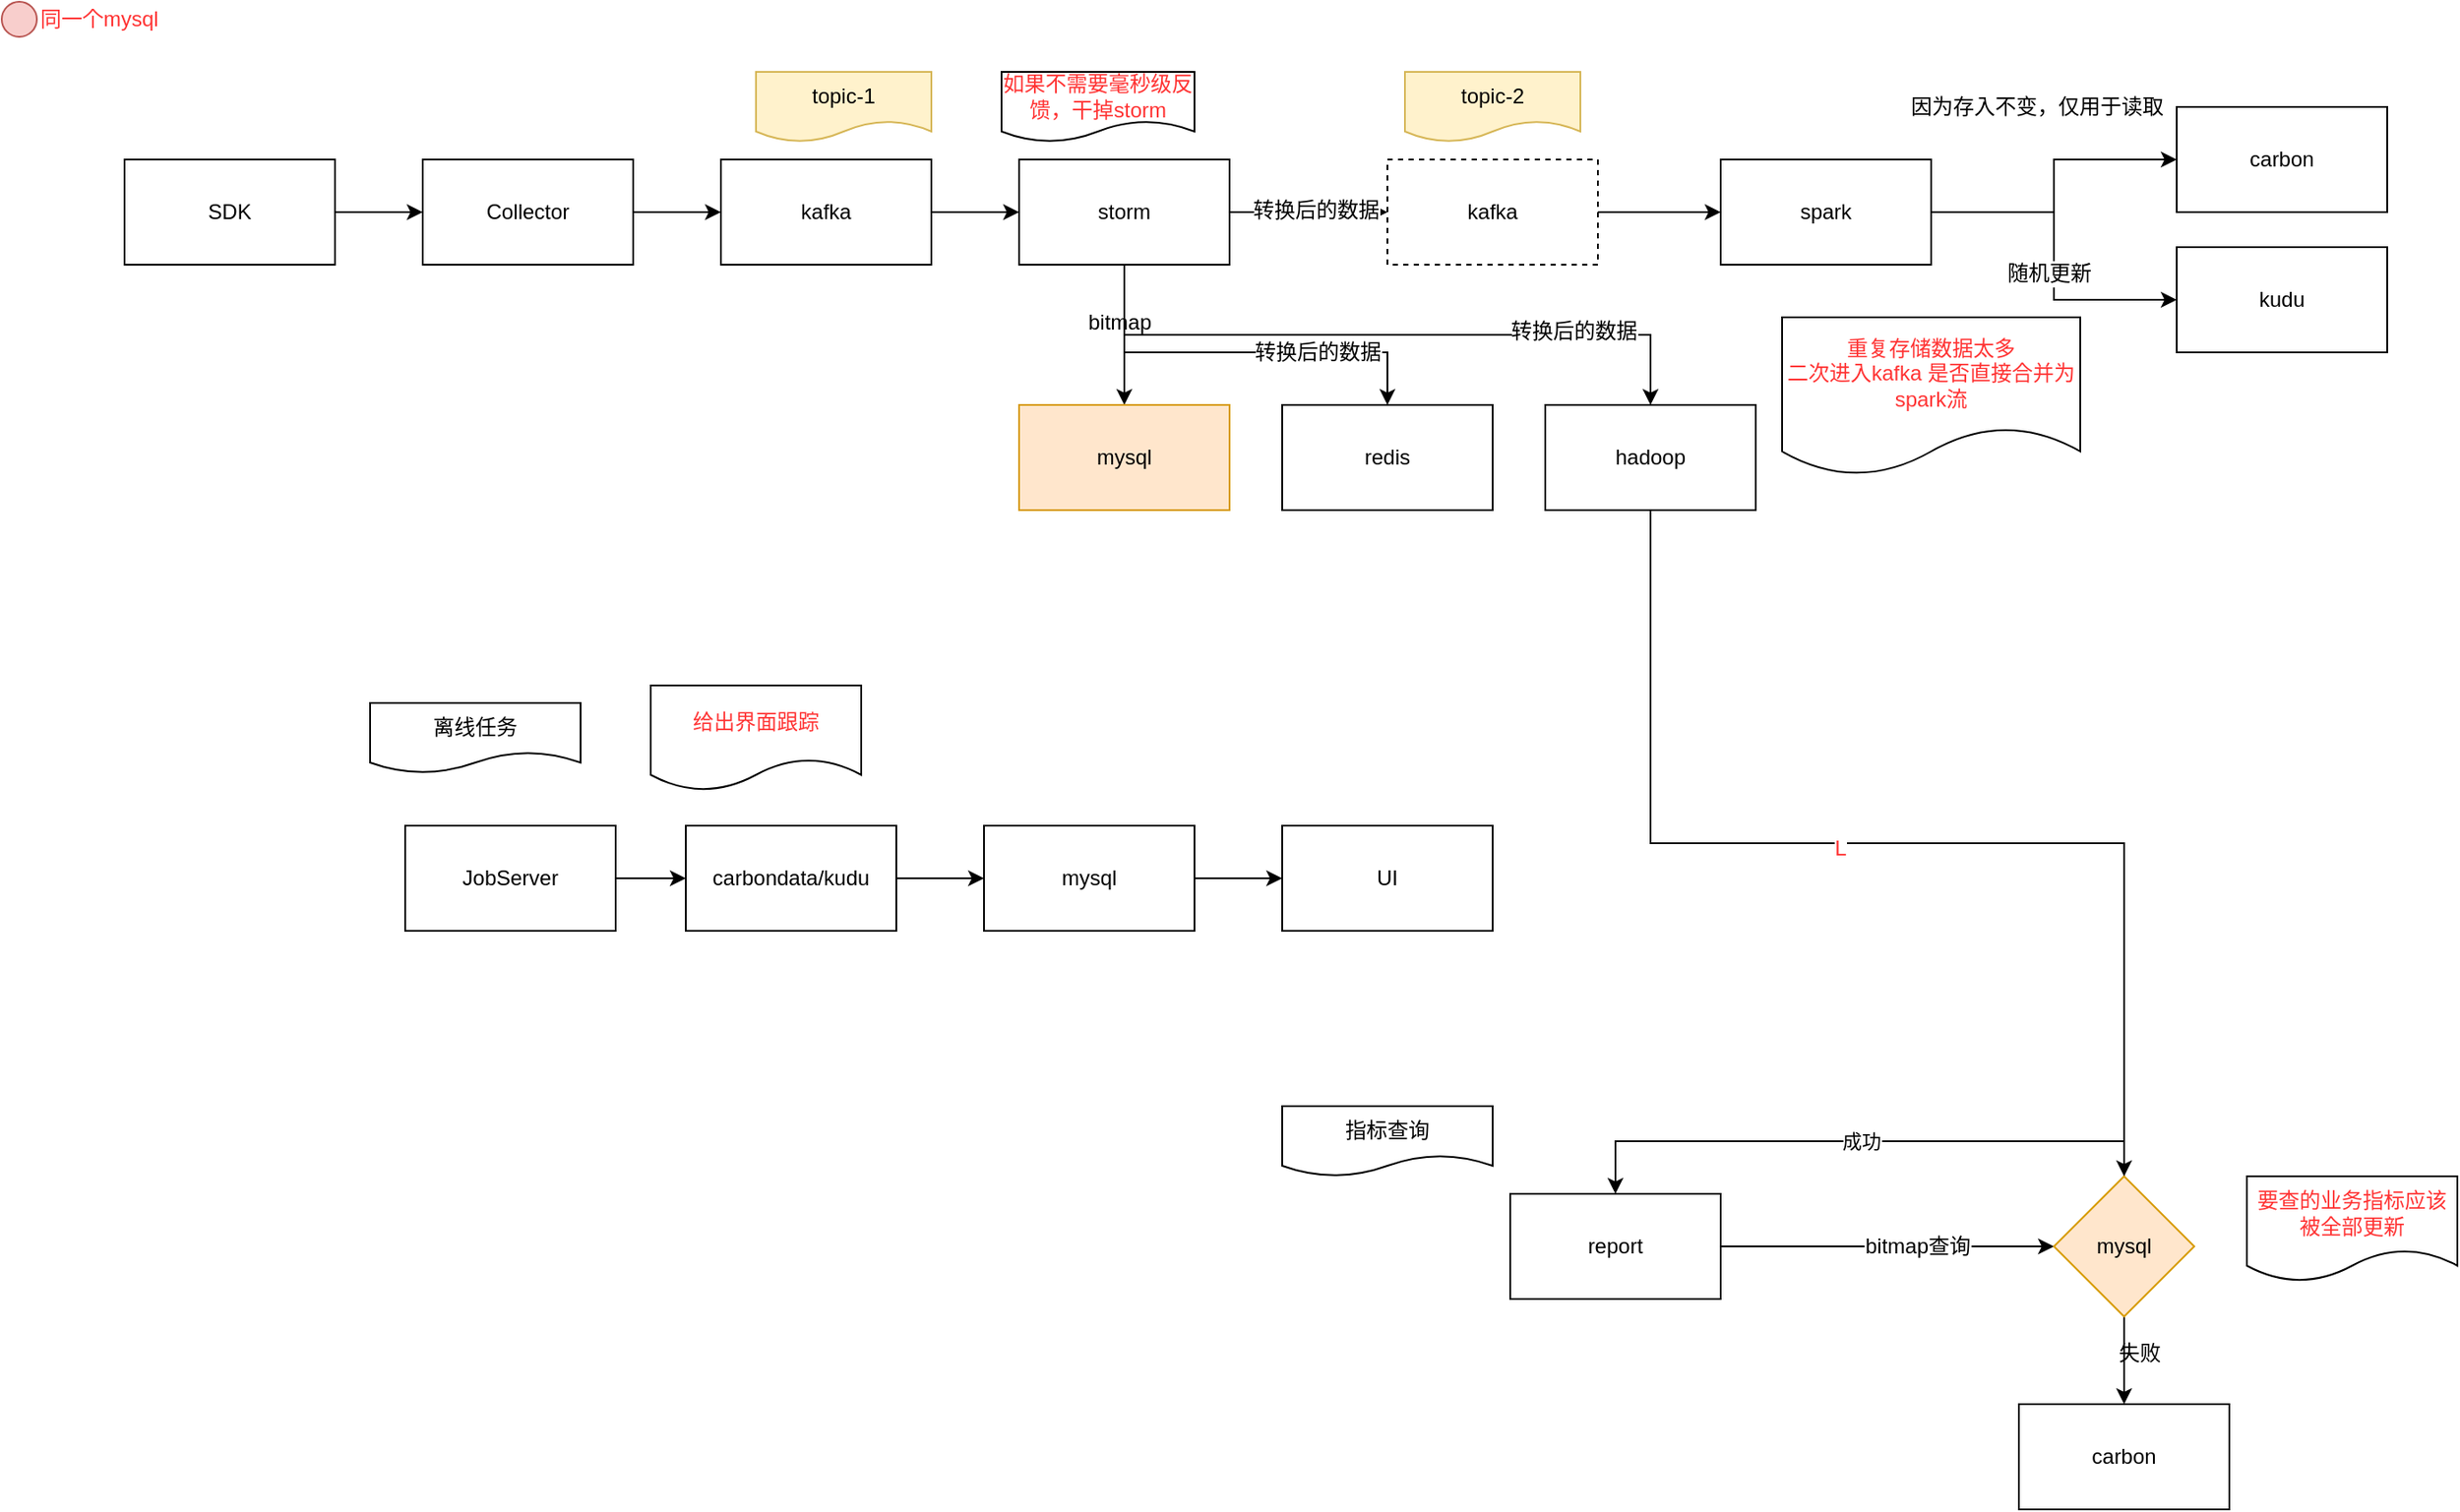 <mxfile version="10.5.9" type="github"><diagram id="JJzPoOaJo9glF6RB43W-" name="Page-1"><mxGraphModel dx="1985" dy="652" grid="1" gridSize="10" guides="1" tooltips="1" connect="1" arrows="1" fold="1" page="1" pageScale="1" pageWidth="827" pageHeight="1169" math="0" shadow="0"><root><mxCell id="0"/><mxCell id="1" parent="0"/><mxCell id="-ZVchvUeTNmQOg57YFdY-2" value="" style="edgeStyle=orthogonalEdgeStyle;rounded=0;orthogonalLoop=1;jettySize=auto;html=1;" edge="1" parent="1" source="M0A0r94msIlCVgCCuZFl-1" target="-ZVchvUeTNmQOg57YFdY-1"><mxGeometry relative="1" as="geometry"/></mxCell><mxCell id="M0A0r94msIlCVgCCuZFl-1" value="&lt;span lang=&quot;EN-US&quot;&gt;Collector&lt;/span&gt;" style="rounded=0;whiteSpace=wrap;html=1;" parent="1" vertex="1"><mxGeometry x="60" y="100" width="120" height="60" as="geometry"/></mxCell><mxCell id="-ZVchvUeTNmQOg57YFdY-4" value="" style="edgeStyle=orthogonalEdgeStyle;rounded=0;orthogonalLoop=1;jettySize=auto;html=1;" edge="1" parent="1" source="-ZVchvUeTNmQOg57YFdY-1" target="-ZVchvUeTNmQOg57YFdY-3"><mxGeometry relative="1" as="geometry"/></mxCell><mxCell id="-ZVchvUeTNmQOg57YFdY-1" value="kafka" style="rounded=0;whiteSpace=wrap;html=1;" vertex="1" parent="1"><mxGeometry x="230" y="100" width="120" height="60" as="geometry"/></mxCell><mxCell id="-ZVchvUeTNmQOg57YFdY-6" value="" style="edgeStyle=orthogonalEdgeStyle;rounded=0;orthogonalLoop=1;jettySize=auto;html=1;" edge="1" parent="1" source="-ZVchvUeTNmQOg57YFdY-3" target="-ZVchvUeTNmQOg57YFdY-5"><mxGeometry relative="1" as="geometry"/></mxCell><mxCell id="-ZVchvUeTNmQOg57YFdY-19" value="转换后的数据" style="text;html=1;resizable=0;points=[];align=center;verticalAlign=middle;labelBackgroundColor=#ffffff;" vertex="1" connectable="0" parent="-ZVchvUeTNmQOg57YFdY-6"><mxGeometry x="0.075" y="1" relative="1" as="geometry"><mxPoint as="offset"/></mxGeometry></mxCell><mxCell id="-ZVchvUeTNmQOg57YFdY-10" value="" style="edgeStyle=orthogonalEdgeStyle;rounded=0;orthogonalLoop=1;jettySize=auto;html=1;" edge="1" parent="1" source="-ZVchvUeTNmQOg57YFdY-3" target="-ZVchvUeTNmQOg57YFdY-9"><mxGeometry relative="1" as="geometry"/></mxCell><mxCell id="-ZVchvUeTNmQOg57YFdY-11" value="bitmap" style="text;html=1;resizable=0;points=[];align=center;verticalAlign=middle;labelBackgroundColor=#ffffff;" vertex="1" connectable="0" parent="-ZVchvUeTNmQOg57YFdY-10"><mxGeometry x="-0.175" y="-3" relative="1" as="geometry"><mxPoint as="offset"/></mxGeometry></mxCell><mxCell id="-ZVchvUeTNmQOg57YFdY-13" style="edgeStyle=orthogonalEdgeStyle;rounded=0;orthogonalLoop=1;jettySize=auto;html=1;exitX=0.5;exitY=1;exitDx=0;exitDy=0;" edge="1" parent="1" source="-ZVchvUeTNmQOg57YFdY-3" target="-ZVchvUeTNmQOg57YFdY-12"><mxGeometry relative="1" as="geometry"><Array as="points"><mxPoint x="460" y="210"/><mxPoint x="610" y="210"/></Array></mxGeometry></mxCell><mxCell id="-ZVchvUeTNmQOg57YFdY-16" style="edgeStyle=orthogonalEdgeStyle;rounded=0;orthogonalLoop=1;jettySize=auto;html=1;exitX=0.5;exitY=1;exitDx=0;exitDy=0;entryX=0.5;entryY=0;entryDx=0;entryDy=0;" edge="1" parent="1" source="-ZVchvUeTNmQOg57YFdY-3" target="-ZVchvUeTNmQOg57YFdY-15"><mxGeometry relative="1" as="geometry"/></mxCell><mxCell id="-ZVchvUeTNmQOg57YFdY-17" value="转换后的数据" style="text;html=1;resizable=0;points=[];align=center;verticalAlign=middle;labelBackgroundColor=#ffffff;" vertex="1" connectable="0" parent="-ZVchvUeTNmQOg57YFdY-16"><mxGeometry x="0.558" y="2" relative="1" as="geometry"><mxPoint as="offset"/></mxGeometry></mxCell><mxCell id="-ZVchvUeTNmQOg57YFdY-18" value="转换后的数据" style="text;html=1;resizable=0;points=[];align=center;verticalAlign=middle;labelBackgroundColor=#ffffff;" vertex="1" connectable="0" parent="-ZVchvUeTNmQOg57YFdY-16"><mxGeometry x="-0.237" y="4" relative="1" as="geometry"><mxPoint x="5" y="14" as="offset"/></mxGeometry></mxCell><mxCell id="-ZVchvUeTNmQOg57YFdY-3" value="storm" style="rounded=0;whiteSpace=wrap;html=1;" vertex="1" parent="1"><mxGeometry x="400" y="100" width="120" height="60" as="geometry"/></mxCell><mxCell id="-ZVchvUeTNmQOg57YFdY-9" value="mysql" style="rounded=0;whiteSpace=wrap;html=1;fillColor=#ffe6cc;strokeColor=#d79b00;" vertex="1" parent="1"><mxGeometry x="400" y="240" width="120" height="60" as="geometry"/></mxCell><mxCell id="-ZVchvUeTNmQOg57YFdY-8" value="" style="edgeStyle=orthogonalEdgeStyle;rounded=0;orthogonalLoop=1;jettySize=auto;html=1;" edge="1" parent="1" source="-ZVchvUeTNmQOg57YFdY-5" target="-ZVchvUeTNmQOg57YFdY-7"><mxGeometry relative="1" as="geometry"/></mxCell><mxCell id="-ZVchvUeTNmQOg57YFdY-5" value="kafka" style="rounded=0;whiteSpace=wrap;html=1;dashed=1;" vertex="1" parent="1"><mxGeometry x="610" y="100" width="120" height="60" as="geometry"/></mxCell><mxCell id="-ZVchvUeTNmQOg57YFdY-21" value="" style="edgeStyle=orthogonalEdgeStyle;rounded=0;orthogonalLoop=1;jettySize=auto;html=1;" edge="1" parent="1" source="-ZVchvUeTNmQOg57YFdY-7" target="-ZVchvUeTNmQOg57YFdY-20"><mxGeometry relative="1" as="geometry"/></mxCell><mxCell id="-ZVchvUeTNmQOg57YFdY-24" value="因为存入不变，仅用于读取" style="text;html=1;resizable=0;points=[];align=center;verticalAlign=middle;labelBackgroundColor=#ffffff;" vertex="1" connectable="0" parent="-ZVchvUeTNmQOg57YFdY-21"><mxGeometry x="0.377" relative="1" as="geometry"><mxPoint x="-27" y="-30" as="offset"/></mxGeometry></mxCell><mxCell id="-ZVchvUeTNmQOg57YFdY-23" style="edgeStyle=orthogonalEdgeStyle;rounded=0;orthogonalLoop=1;jettySize=auto;html=1;exitX=1;exitY=0.5;exitDx=0;exitDy=0;entryX=0;entryY=0.5;entryDx=0;entryDy=0;" edge="1" parent="1" source="-ZVchvUeTNmQOg57YFdY-7" target="-ZVchvUeTNmQOg57YFdY-22"><mxGeometry relative="1" as="geometry"/></mxCell><mxCell id="-ZVchvUeTNmQOg57YFdY-25" value="随机更新" style="text;html=1;resizable=0;points=[];align=center;verticalAlign=middle;labelBackgroundColor=#ffffff;" vertex="1" connectable="0" parent="-ZVchvUeTNmQOg57YFdY-23"><mxGeometry x="0.105" y="-3" relative="1" as="geometry"><mxPoint as="offset"/></mxGeometry></mxCell><mxCell id="-ZVchvUeTNmQOg57YFdY-7" value="spark" style="rounded=0;whiteSpace=wrap;html=1;" vertex="1" parent="1"><mxGeometry x="800" y="100" width="120" height="60" as="geometry"/></mxCell><mxCell id="-ZVchvUeTNmQOg57YFdY-20" value="carbon" style="rounded=0;whiteSpace=wrap;html=1;" vertex="1" parent="1"><mxGeometry x="1060" y="70" width="120" height="60" as="geometry"/></mxCell><mxCell id="-ZVchvUeTNmQOg57YFdY-12" value="redis&lt;br&gt;" style="rounded=0;whiteSpace=wrap;html=1;" vertex="1" parent="1"><mxGeometry x="550" y="240" width="120" height="60" as="geometry"/></mxCell><mxCell id="-ZVchvUeTNmQOg57YFdY-14" value="topic-1" style="shape=document;whiteSpace=wrap;html=1;boundedLbl=1;fillColor=#fff2cc;strokeColor=#d6b656;" vertex="1" parent="1"><mxGeometry x="250" y="50" width="100" height="40" as="geometry"/></mxCell><mxCell id="-ZVchvUeTNmQOg57YFdY-60" style="edgeStyle=orthogonalEdgeStyle;rounded=0;orthogonalLoop=1;jettySize=auto;html=1;entryX=0.5;entryY=0;entryDx=0;entryDy=0;fontColor=#FF3333;exitX=0.5;exitY=1;exitDx=0;exitDy=0;" edge="1" parent="1" source="-ZVchvUeTNmQOg57YFdY-15" target="-ZVchvUeTNmQOg57YFdY-45"><mxGeometry relative="1" as="geometry"/></mxCell><mxCell id="-ZVchvUeTNmQOg57YFdY-61" value="L" style="text;html=1;resizable=0;points=[];align=center;verticalAlign=middle;labelBackgroundColor=#ffffff;fontColor=#FF3333;" vertex="1" connectable="0" parent="-ZVchvUeTNmQOg57YFdY-60"><mxGeometry x="-0.085" y="-3" relative="1" as="geometry"><mxPoint as="offset"/></mxGeometry></mxCell><mxCell id="-ZVchvUeTNmQOg57YFdY-15" value="hadoop&lt;br&gt;" style="rounded=0;whiteSpace=wrap;html=1;" vertex="1" parent="1"><mxGeometry x="700" y="240" width="120" height="60" as="geometry"/></mxCell><mxCell id="-ZVchvUeTNmQOg57YFdY-22" value="kudu" style="rounded=0;whiteSpace=wrap;html=1;" vertex="1" parent="1"><mxGeometry x="1060" y="150" width="120" height="60" as="geometry"/></mxCell><mxCell id="-ZVchvUeTNmQOg57YFdY-28" value="" style="edgeStyle=orthogonalEdgeStyle;rounded=0;orthogonalLoop=1;jettySize=auto;html=1;entryX=0;entryY=0.5;entryDx=0;entryDy=0;" edge="1" parent="1" source="-ZVchvUeTNmQOg57YFdY-26" target="M0A0r94msIlCVgCCuZFl-1"><mxGeometry relative="1" as="geometry"><mxPoint x="10" y="130" as="targetPoint"/></mxGeometry></mxCell><mxCell id="-ZVchvUeTNmQOg57YFdY-26" value="SDK" style="rounded=0;whiteSpace=wrap;html=1;" vertex="1" parent="1"><mxGeometry x="-110" y="100" width="120" height="60" as="geometry"/></mxCell><mxCell id="-ZVchvUeTNmQOg57YFdY-29" value="topic-2" style="shape=document;whiteSpace=wrap;html=1;boundedLbl=1;fillColor=#fff2cc;strokeColor=#d6b656;" vertex="1" parent="1"><mxGeometry x="620" y="50" width="100" height="40" as="geometry"/></mxCell><mxCell id="-ZVchvUeTNmQOg57YFdY-32" value="" style="edgeStyle=orthogonalEdgeStyle;rounded=0;orthogonalLoop=1;jettySize=auto;html=1;entryX=0;entryY=0.5;entryDx=0;entryDy=0;" edge="1" parent="1" source="-ZVchvUeTNmQOg57YFdY-30" target="-ZVchvUeTNmQOg57YFdY-35"><mxGeometry relative="1" as="geometry"/></mxCell><mxCell id="-ZVchvUeTNmQOg57YFdY-30" value="JobServer" style="rounded=0;whiteSpace=wrap;html=1;" vertex="1" parent="1"><mxGeometry x="50" y="480" width="120" height="60" as="geometry"/></mxCell><mxCell id="-ZVchvUeTNmQOg57YFdY-34" value="" style="edgeStyle=orthogonalEdgeStyle;rounded=0;orthogonalLoop=1;jettySize=auto;html=1;" edge="1" parent="1" source="-ZVchvUeTNmQOg57YFdY-31" target="-ZVchvUeTNmQOg57YFdY-33"><mxGeometry relative="1" as="geometry"/></mxCell><mxCell id="-ZVchvUeTNmQOg57YFdY-31" value="mysql" style="rounded=0;whiteSpace=wrap;html=1;" vertex="1" parent="1"><mxGeometry x="380" y="480" width="120" height="60" as="geometry"/></mxCell><mxCell id="-ZVchvUeTNmQOg57YFdY-33" value="UI" style="rounded=0;whiteSpace=wrap;html=1;" vertex="1" parent="1"><mxGeometry x="550" y="480" width="120" height="60" as="geometry"/></mxCell><mxCell id="-ZVchvUeTNmQOg57YFdY-37" value="" style="edgeStyle=orthogonalEdgeStyle;rounded=0;orthogonalLoop=1;jettySize=auto;html=1;" edge="1" parent="1" source="-ZVchvUeTNmQOg57YFdY-35" target="-ZVchvUeTNmQOg57YFdY-31"><mxGeometry relative="1" as="geometry"/></mxCell><mxCell id="-ZVchvUeTNmQOg57YFdY-35" value="carbondata/kudu" style="rounded=0;whiteSpace=wrap;html=1;" vertex="1" parent="1"><mxGeometry x="210" y="480" width="120" height="60" as="geometry"/></mxCell><mxCell id="-ZVchvUeTNmQOg57YFdY-38" value="离线任务" style="shape=document;whiteSpace=wrap;html=1;boundedLbl=1;" vertex="1" parent="1"><mxGeometry x="30" y="410" width="120" height="40" as="geometry"/></mxCell><mxCell id="-ZVchvUeTNmQOg57YFdY-39" value="指标查询" style="shape=document;whiteSpace=wrap;html=1;boundedLbl=1;" vertex="1" parent="1"><mxGeometry x="550" y="640" width="120" height="40" as="geometry"/></mxCell><mxCell id="-ZVchvUeTNmQOg57YFdY-42" value="" style="edgeStyle=orthogonalEdgeStyle;rounded=0;orthogonalLoop=1;jettySize=auto;html=1;" edge="1" parent="1" source="-ZVchvUeTNmQOg57YFdY-40"><mxGeometry relative="1" as="geometry"><mxPoint x="990" y="720" as="targetPoint"/></mxGeometry></mxCell><mxCell id="-ZVchvUeTNmQOg57YFdY-51" value="bitmap查询" style="text;html=1;resizable=0;points=[];align=center;verticalAlign=middle;labelBackgroundColor=#ffffff;" vertex="1" connectable="0" parent="-ZVchvUeTNmQOg57YFdY-42"><mxGeometry x="0.179" y="1" relative="1" as="geometry"><mxPoint as="offset"/></mxGeometry></mxCell><mxCell id="-ZVchvUeTNmQOg57YFdY-40" value="report" style="rounded=0;whiteSpace=wrap;html=1;" vertex="1" parent="1"><mxGeometry x="680" y="690" width="120" height="60" as="geometry"/></mxCell><mxCell id="-ZVchvUeTNmQOg57YFdY-43" value="carbon" style="rounded=0;whiteSpace=wrap;html=1;" vertex="1" parent="1"><mxGeometry x="970" y="810" width="120" height="60" as="geometry"/></mxCell><mxCell id="-ZVchvUeTNmQOg57YFdY-48" value="" style="edgeStyle=orthogonalEdgeStyle;rounded=0;orthogonalLoop=1;jettySize=auto;html=1;" edge="1" parent="1" source="-ZVchvUeTNmQOg57YFdY-45" target="-ZVchvUeTNmQOg57YFdY-43"><mxGeometry relative="1" as="geometry"/></mxCell><mxCell id="-ZVchvUeTNmQOg57YFdY-49" value="成功" style="edgeStyle=orthogonalEdgeStyle;rounded=0;orthogonalLoop=1;jettySize=auto;html=1;entryX=0.5;entryY=0;entryDx=0;entryDy=0;exitX=0.5;exitY=0;exitDx=0;exitDy=0;" edge="1" parent="1" source="-ZVchvUeTNmQOg57YFdY-45" target="-ZVchvUeTNmQOg57YFdY-40"><mxGeometry relative="1" as="geometry"/></mxCell><mxCell id="-ZVchvUeTNmQOg57YFdY-45" value="mysql" style="rhombus;whiteSpace=wrap;html=1;fillColor=#ffe6cc;strokeColor=#d79b00;" vertex="1" parent="1"><mxGeometry x="990" y="680" width="80" height="80" as="geometry"/></mxCell><mxCell id="-ZVchvUeTNmQOg57YFdY-50" value="失败&lt;br&gt;&lt;br&gt;" style="text;html=1;resizable=0;points=[];autosize=1;align=left;verticalAlign=top;spacingTop=-4;" vertex="1" parent="1"><mxGeometry x="1025" y="771" width="40" height="30" as="geometry"/></mxCell><mxCell id="-ZVchvUeTNmQOg57YFdY-52" value="要查的业务指标应该被全部更新" style="shape=document;whiteSpace=wrap;html=1;boundedLbl=1;fontColor=#FF3333;" vertex="1" parent="1"><mxGeometry x="1100" y="680" width="120" height="60" as="geometry"/></mxCell><mxCell id="-ZVchvUeTNmQOg57YFdY-53" value="给出界面跟踪" style="shape=document;whiteSpace=wrap;html=1;boundedLbl=1;fontColor=#FF3333;" vertex="1" parent="1"><mxGeometry x="190" y="400" width="120" height="60" as="geometry"/></mxCell><mxCell id="-ZVchvUeTNmQOg57YFdY-56" value="如果不需要毫秒级反馈，干掉storm" style="shape=document;whiteSpace=wrap;html=1;boundedLbl=1;fontColor=#FF3333;" vertex="1" parent="1"><mxGeometry x="390" y="50" width="110" height="40" as="geometry"/></mxCell><mxCell id="-ZVchvUeTNmQOg57YFdY-57" value="重复存储数据太多&lt;br&gt;二次进入kafka 是否直接合并为spark流&lt;br&gt;" style="shape=document;whiteSpace=wrap;html=1;boundedLbl=1;fontColor=#FF3333;" vertex="1" parent="1"><mxGeometry x="835" y="190" width="170" height="90" as="geometry"/></mxCell><mxCell id="-ZVchvUeTNmQOg57YFdY-62" value="" style="ellipse;whiteSpace=wrap;html=1;aspect=fixed;fillColor=#f8cecc;strokeColor=#b85450;" vertex="1" parent="1"><mxGeometry x="-180" y="10" width="20" height="20" as="geometry"/></mxCell><mxCell id="-ZVchvUeTNmQOg57YFdY-63" value="同一个mysql" style="text;html=1;resizable=0;points=[];autosize=1;align=left;verticalAlign=top;spacingTop=-4;fontColor=#FF3333;" vertex="1" parent="1"><mxGeometry x="-160" y="10" width="80" height="20" as="geometry"/></mxCell></root></mxGraphModel></diagram></mxfile>